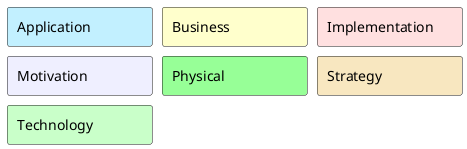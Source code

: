 @startuml
skinparam minClassWidth 125
skinparam nodesep 10
skinparam ranksep 10

rectangle Application    #Application
rectangle Business       #Business
rectangle Implementation #Implementation
rectangle Motivation     #Motivation
rectangle Physical       #Physical
rectangle Strategy       #Strategy
rectangle Technology     #Technology
@enduml
